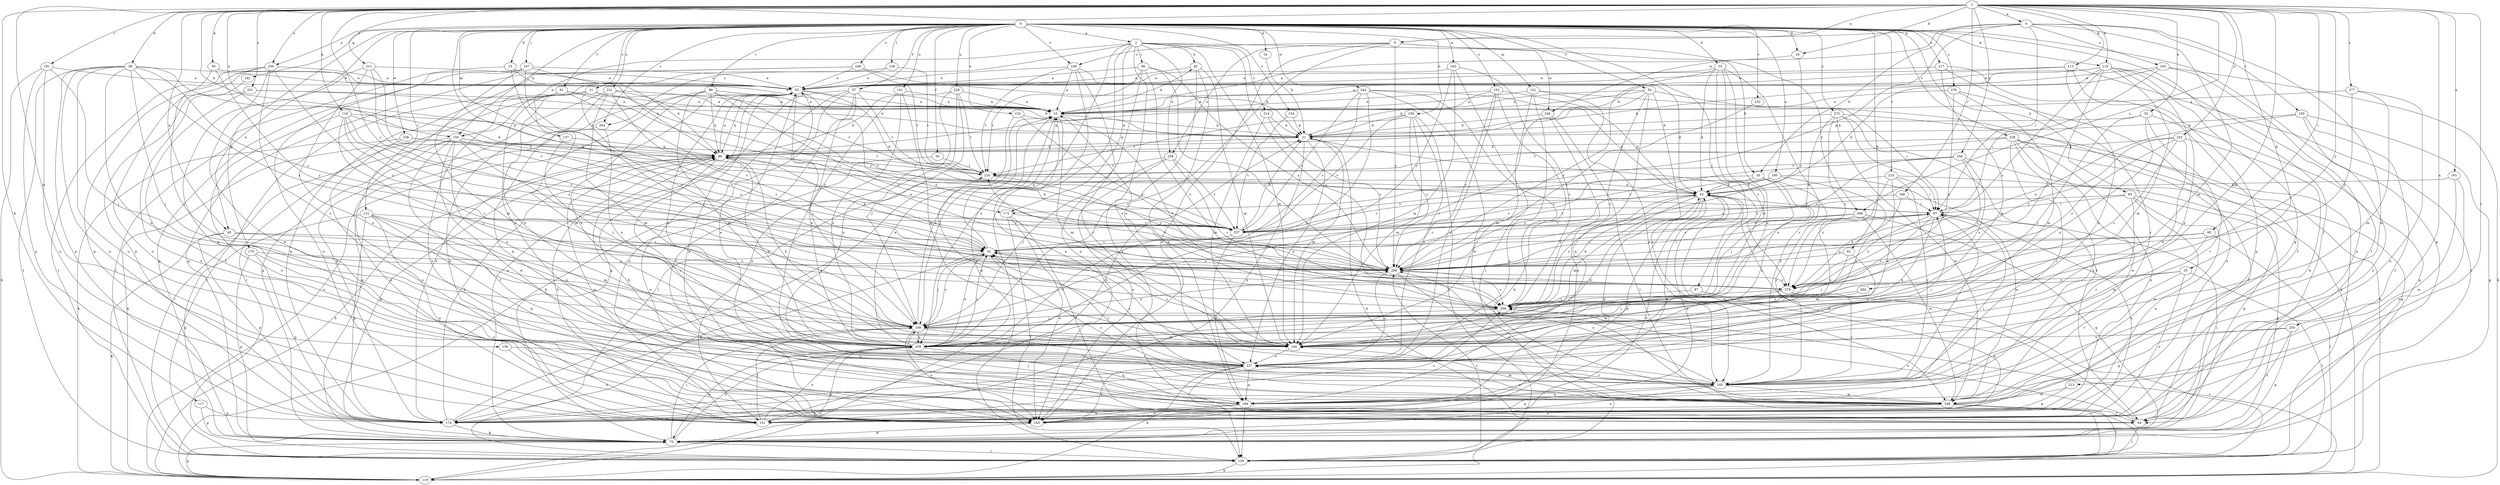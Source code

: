 strict digraph  {
0;
1;
2;
4;
9;
10;
15;
16;
18;
20;
21;
31;
32;
33;
35;
38;
39;
42;
43;
45;
52;
53;
54;
56;
57;
61;
64;
75;
82;
83;
86;
87;
89;
95;
96;
97;
107;
108;
110;
113;
116;
117;
119;
121;
126;
129;
131;
137;
139;
140;
141;
150;
151;
152;
153;
159;
160;
161;
162;
163;
170;
172;
174;
182;
184;
186;
191;
193;
195;
204;
206;
210;
211;
213;
214;
216;
217;
221;
226;
227;
228;
232;
234;
236;
237;
238;
244;
245;
246;
248;
249;
250;
251;
252;
254;
256;
258;
259;
264;
268;
269;
272;
276;
277;
279;
0 -> 2  [label=a];
0 -> 15  [label=b];
0 -> 16  [label=b];
0 -> 18  [label=b];
0 -> 31  [label=c];
0 -> 33  [label=d];
0 -> 45  [label=e];
0 -> 54  [label=f];
0 -> 56  [label=f];
0 -> 57  [label=f];
0 -> 61  [label=f];
0 -> 64  [label=f];
0 -> 75  [label=g];
0 -> 82  [label=h];
0 -> 83  [label=h];
0 -> 87  [label=i];
0 -> 89  [label=i];
0 -> 107  [label=j];
0 -> 110  [label=k];
0 -> 121  [label=l];
0 -> 126  [label=l];
0 -> 131  [label=m];
0 -> 137  [label=m];
0 -> 141  [label=n];
0 -> 150  [label=n];
0 -> 152  [label=o];
0 -> 153  [label=o];
0 -> 159  [label=o];
0 -> 160  [label=o];
0 -> 170  [label=p];
0 -> 172  [label=p];
0 -> 182  [label=q];
0 -> 204  [label=s];
0 -> 210  [label=t];
0 -> 217  [label=u];
0 -> 221  [label=u];
0 -> 226  [label=u];
0 -> 228  [label=v];
0 -> 232  [label=v];
0 -> 234  [label=v];
0 -> 236  [label=v];
0 -> 238  [label=w];
0 -> 244  [label=w];
0 -> 245  [label=w];
0 -> 249  [label=x];
0 -> 250  [label=x];
0 -> 272  [label=z];
0 -> 276  [label=z];
1 -> 4  [label=a];
1 -> 9  [label=a];
1 -> 18  [label=b];
1 -> 32  [label=c];
1 -> 35  [label=d];
1 -> 38  [label=d];
1 -> 39  [label=d];
1 -> 45  [label=e];
1 -> 52  [label=e];
1 -> 86  [label=h];
1 -> 95  [label=i];
1 -> 110  [label=k];
1 -> 113  [label=k];
1 -> 116  [label=k];
1 -> 117  [label=k];
1 -> 139  [label=m];
1 -> 140  [label=m];
1 -> 150  [label=n];
1 -> 161  [label=o];
1 -> 186  [label=r];
1 -> 191  [label=r];
1 -> 211  [label=t];
1 -> 213  [label=t];
1 -> 250  [label=x];
1 -> 251  [label=x];
1 -> 252  [label=x];
1 -> 254  [label=x];
1 -> 256  [label=x];
1 -> 264  [label=y];
1 -> 268  [label=y];
1 -> 277  [label=z];
2 -> 42  [label=d];
2 -> 96  [label=i];
2 -> 119  [label=k];
2 -> 129  [label=l];
2 -> 140  [label=m];
2 -> 150  [label=n];
2 -> 172  [label=p];
2 -> 204  [label=s];
2 -> 206  [label=s];
2 -> 214  [label=t];
2 -> 227  [label=u];
2 -> 246  [label=w];
2 -> 258  [label=x];
4 -> 9  [label=a];
4 -> 20  [label=b];
4 -> 97  [label=i];
4 -> 140  [label=m];
4 -> 162  [label=o];
4 -> 172  [label=p];
4 -> 193  [label=r];
4 -> 246  [label=w];
4 -> 248  [label=w];
9 -> 20  [label=b];
9 -> 163  [label=o];
9 -> 236  [label=v];
9 -> 258  [label=x];
9 -> 259  [label=x];
9 -> 268  [label=y];
9 -> 269  [label=y];
10 -> 21  [label=b];
10 -> 42  [label=d];
10 -> 108  [label=j];
10 -> 140  [label=m];
10 -> 206  [label=s];
15 -> 53  [label=e];
15 -> 86  [label=h];
15 -> 129  [label=l];
15 -> 279  [label=z];
16 -> 21  [label=b];
18 -> 10  [label=a];
18 -> 269  [label=y];
20 -> 43  [label=d];
20 -> 108  [label=j];
20 -> 195  [label=r];
20 -> 227  [label=u];
20 -> 237  [label=v];
21 -> 86  [label=h];
21 -> 140  [label=m];
21 -> 151  [label=n];
21 -> 227  [label=u];
21 -> 279  [label=z];
31 -> 10  [label=a];
31 -> 129  [label=l];
31 -> 237  [label=v];
31 -> 259  [label=x];
31 -> 279  [label=z];
32 -> 10  [label=a];
32 -> 86  [label=h];
32 -> 108  [label=j];
32 -> 174  [label=p];
32 -> 259  [label=x];
32 -> 269  [label=y];
33 -> 43  [label=d];
33 -> 53  [label=e];
33 -> 140  [label=m];
33 -> 195  [label=r];
33 -> 206  [label=s];
33 -> 227  [label=u];
33 -> 269  [label=y];
35 -> 108  [label=j];
35 -> 129  [label=l];
35 -> 163  [label=o];
35 -> 195  [label=r];
35 -> 279  [label=z];
38 -> 32  [label=c];
38 -> 43  [label=d];
38 -> 53  [label=e];
38 -> 108  [label=j];
38 -> 129  [label=l];
38 -> 151  [label=n];
38 -> 163  [label=o];
38 -> 174  [label=p];
38 -> 227  [label=u];
38 -> 269  [label=y];
39 -> 10  [label=a];
39 -> 53  [label=e];
39 -> 108  [label=j];
39 -> 269  [label=y];
42 -> 53  [label=e];
42 -> 64  [label=f];
42 -> 140  [label=m];
42 -> 184  [label=q];
43 -> 97  [label=i];
43 -> 140  [label=m];
43 -> 174  [label=p];
43 -> 184  [label=q];
43 -> 206  [label=s];
43 -> 237  [label=v];
43 -> 248  [label=w];
45 -> 32  [label=c];
45 -> 119  [label=k];
45 -> 174  [label=p];
45 -> 279  [label=z];
52 -> 21  [label=b];
52 -> 75  [label=g];
52 -> 108  [label=j];
52 -> 195  [label=r];
52 -> 259  [label=x];
53 -> 10  [label=a];
53 -> 43  [label=d];
53 -> 86  [label=h];
53 -> 108  [label=j];
53 -> 269  [label=y];
54 -> 10  [label=a];
54 -> 86  [label=h];
54 -> 108  [label=j];
54 -> 119  [label=k];
54 -> 184  [label=q];
54 -> 195  [label=r];
54 -> 206  [label=s];
56 -> 163  [label=o];
56 -> 216  [label=t];
57 -> 10  [label=a];
57 -> 64  [label=f];
57 -> 75  [label=g];
57 -> 119  [label=k];
57 -> 151  [label=n];
57 -> 216  [label=t];
57 -> 259  [label=x];
61 -> 10  [label=a];
61 -> 75  [label=g];
61 -> 129  [label=l];
61 -> 140  [label=m];
61 -> 163  [label=o];
61 -> 237  [label=v];
61 -> 269  [label=y];
64 -> 43  [label=d];
64 -> 129  [label=l];
64 -> 206  [label=s];
75 -> 43  [label=d];
75 -> 53  [label=e];
75 -> 97  [label=i];
75 -> 108  [label=j];
75 -> 129  [label=l];
75 -> 259  [label=x];
82 -> 108  [label=j];
82 -> 140  [label=m];
82 -> 269  [label=y];
83 -> 75  [label=g];
83 -> 97  [label=i];
83 -> 151  [label=n];
83 -> 195  [label=r];
83 -> 237  [label=v];
83 -> 248  [label=w];
86 -> 53  [label=e];
86 -> 75  [label=g];
86 -> 163  [label=o];
86 -> 195  [label=r];
86 -> 216  [label=t];
87 -> 151  [label=n];
87 -> 206  [label=s];
89 -> 10  [label=a];
89 -> 21  [label=b];
89 -> 86  [label=h];
89 -> 140  [label=m];
89 -> 151  [label=n];
89 -> 216  [label=t];
89 -> 259  [label=x];
89 -> 269  [label=y];
95 -> 32  [label=c];
95 -> 129  [label=l];
95 -> 140  [label=m];
95 -> 269  [label=y];
96 -> 53  [label=e];
96 -> 163  [label=o];
96 -> 206  [label=s];
96 -> 216  [label=t];
96 -> 269  [label=y];
96 -> 279  [label=z];
97 -> 32  [label=c];
97 -> 163  [label=o];
97 -> 195  [label=r];
97 -> 206  [label=s];
97 -> 237  [label=v];
97 -> 259  [label=x];
97 -> 279  [label=z];
107 -> 53  [label=e];
107 -> 75  [label=g];
107 -> 86  [label=h];
107 -> 108  [label=j];
107 -> 140  [label=m];
107 -> 151  [label=n];
108 -> 10  [label=a];
108 -> 32  [label=c];
108 -> 140  [label=m];
108 -> 163  [label=o];
108 -> 195  [label=r];
108 -> 259  [label=x];
108 -> 269  [label=y];
110 -> 43  [label=d];
110 -> 53  [label=e];
110 -> 64  [label=f];
110 -> 86  [label=h];
110 -> 140  [label=m];
110 -> 184  [label=q];
110 -> 227  [label=u];
110 -> 269  [label=y];
110 -> 279  [label=z];
113 -> 21  [label=b];
113 -> 53  [label=e];
113 -> 129  [label=l];
113 -> 174  [label=p];
113 -> 227  [label=u];
116 -> 21  [label=b];
116 -> 32  [label=c];
116 -> 97  [label=i];
116 -> 108  [label=j];
116 -> 163  [label=o];
116 -> 206  [label=s];
116 -> 269  [label=y];
117 -> 75  [label=g];
117 -> 174  [label=p];
119 -> 21  [label=b];
119 -> 53  [label=e];
119 -> 75  [label=g];
119 -> 86  [label=h];
119 -> 206  [label=s];
119 -> 259  [label=x];
121 -> 75  [label=g];
121 -> 140  [label=m];
121 -> 151  [label=n];
121 -> 174  [label=p];
121 -> 184  [label=q];
121 -> 237  [label=v];
121 -> 259  [label=x];
126 -> 53  [label=e];
126 -> 216  [label=t];
126 -> 227  [label=u];
129 -> 119  [label=k];
129 -> 269  [label=y];
131 -> 10  [label=a];
131 -> 97  [label=i];
131 -> 140  [label=m];
131 -> 174  [label=p];
131 -> 195  [label=r];
137 -> 86  [label=h];
137 -> 108  [label=j];
139 -> 163  [label=o];
139 -> 227  [label=u];
140 -> 32  [label=c];
140 -> 86  [label=h];
140 -> 216  [label=t];
140 -> 227  [label=u];
141 -> 10  [label=a];
141 -> 140  [label=m];
141 -> 195  [label=r];
141 -> 259  [label=x];
150 -> 32  [label=c];
150 -> 64  [label=f];
150 -> 86  [label=h];
150 -> 108  [label=j];
150 -> 119  [label=k];
150 -> 129  [label=l];
150 -> 151  [label=n];
150 -> 216  [label=t];
150 -> 248  [label=w];
150 -> 259  [label=x];
151 -> 21  [label=b];
151 -> 86  [label=h];
151 -> 108  [label=j];
151 -> 206  [label=s];
151 -> 259  [label=x];
152 -> 21  [label=b];
152 -> 129  [label=l];
152 -> 269  [label=y];
153 -> 10  [label=a];
153 -> 21  [label=b];
153 -> 43  [label=d];
153 -> 119  [label=k];
153 -> 227  [label=u];
153 -> 269  [label=y];
159 -> 21  [label=b];
159 -> 129  [label=l];
159 -> 140  [label=m];
159 -> 216  [label=t];
159 -> 227  [label=u];
159 -> 237  [label=v];
159 -> 269  [label=y];
160 -> 32  [label=c];
160 -> 43  [label=d];
160 -> 248  [label=w];
160 -> 259  [label=x];
160 -> 269  [label=y];
161 -> 43  [label=d];
161 -> 163  [label=o];
161 -> 248  [label=w];
162 -> 10  [label=a];
162 -> 53  [label=e];
162 -> 97  [label=i];
162 -> 119  [label=k];
162 -> 151  [label=n];
163 -> 75  [label=g];
170 -> 75  [label=g];
170 -> 163  [label=o];
170 -> 174  [label=p];
170 -> 269  [label=y];
172 -> 64  [label=f];
172 -> 129  [label=l];
172 -> 163  [label=o];
172 -> 237  [label=v];
174 -> 10  [label=a];
174 -> 43  [label=d];
174 -> 53  [label=e];
174 -> 75  [label=g];
174 -> 86  [label=h];
174 -> 108  [label=j];
182 -> 174  [label=p];
184 -> 43  [label=d];
184 -> 97  [label=i];
184 -> 108  [label=j];
184 -> 129  [label=l];
184 -> 151  [label=n];
184 -> 163  [label=o];
186 -> 97  [label=i];
186 -> 237  [label=v];
186 -> 279  [label=z];
191 -> 53  [label=e];
191 -> 108  [label=j];
191 -> 119  [label=k];
191 -> 151  [label=n];
191 -> 174  [label=p];
193 -> 21  [label=b];
193 -> 64  [label=f];
193 -> 75  [label=g];
193 -> 163  [label=o];
193 -> 269  [label=y];
195 -> 10  [label=a];
195 -> 32  [label=z];
195 -> 163  [label=o];
195 -> 174  [label=p];
195 -> 184  [label=q];
195 -> 248  [label=w];
195 -> 269  [label=y];
204 -> 75  [label=g];
204 -> 259  [label=x];
206 -> 10  [label=a];
206 -> 32  [label=c];
206 -> 43  [label=d];
206 -> 108  [label=j];
210 -> 43  [label=d];
210 -> 75  [label=g];
210 -> 97  [label=i];
210 -> 195  [label=r];
210 -> 259  [label=x];
210 -> 279  [label=z];
211 -> 32  [label=c];
211 -> 53  [label=e];
211 -> 184  [label=q];
211 -> 227  [label=u];
211 -> 237  [label=v];
213 -> 174  [label=p];
213 -> 248  [label=w];
214 -> 21  [label=b];
214 -> 140  [label=m];
214 -> 269  [label=y];
216 -> 43  [label=d];
216 -> 269  [label=y];
217 -> 53  [label=e];
217 -> 64  [label=f];
217 -> 140  [label=m];
217 -> 195  [label=r];
221 -> 10  [label=a];
221 -> 32  [label=c];
221 -> 140  [label=m];
221 -> 174  [label=p];
221 -> 184  [label=q];
221 -> 237  [label=v];
226 -> 10  [label=a];
226 -> 86  [label=h];
226 -> 108  [label=j];
226 -> 151  [label=n];
226 -> 216  [label=t];
226 -> 227  [label=u];
227 -> 32  [label=c];
227 -> 43  [label=d];
227 -> 53  [label=e];
227 -> 97  [label=i];
227 -> 119  [label=k];
227 -> 129  [label=l];
227 -> 163  [label=o];
227 -> 174  [label=p];
227 -> 184  [label=q];
227 -> 195  [label=r];
228 -> 64  [label=f];
228 -> 86  [label=h];
228 -> 129  [label=l];
228 -> 151  [label=n];
228 -> 184  [label=q];
228 -> 195  [label=r];
228 -> 216  [label=t];
228 -> 248  [label=w];
232 -> 269  [label=y];
234 -> 21  [label=b];
234 -> 237  [label=v];
236 -> 10  [label=a];
236 -> 43  [label=d];
236 -> 53  [label=e];
236 -> 195  [label=r];
236 -> 216  [label=t];
236 -> 259  [label=x];
237 -> 21  [label=b];
237 -> 32  [label=c];
237 -> 86  [label=h];
237 -> 184  [label=q];
237 -> 259  [label=x];
238 -> 86  [label=h];
238 -> 119  [label=k];
238 -> 163  [label=o];
238 -> 237  [label=v];
244 -> 10  [label=a];
244 -> 32  [label=c];
244 -> 43  [label=d];
244 -> 206  [label=s];
244 -> 237  [label=v];
244 -> 248  [label=w];
244 -> 259  [label=x];
245 -> 32  [label=c];
245 -> 53  [label=e];
245 -> 129  [label=l];
245 -> 140  [label=m];
245 -> 206  [label=s];
246 -> 21  [label=b];
246 -> 129  [label=l];
246 -> 163  [label=o];
248 -> 32  [label=c];
248 -> 53  [label=e];
248 -> 64  [label=f];
248 -> 86  [label=h];
248 -> 129  [label=l];
248 -> 140  [label=m];
248 -> 163  [label=o];
248 -> 174  [label=p];
248 -> 227  [label=u];
249 -> 21  [label=b];
249 -> 53  [label=e];
249 -> 75  [label=g];
249 -> 174  [label=p];
249 -> 216  [label=t];
250 -> 53  [label=e];
250 -> 129  [label=l];
250 -> 163  [label=o];
250 -> 174  [label=p];
250 -> 248  [label=w];
250 -> 259  [label=x];
250 -> 269  [label=y];
251 -> 10  [label=a];
251 -> 21  [label=b];
251 -> 64  [label=f];
251 -> 163  [label=o];
252 -> 86  [label=h];
252 -> 206  [label=s];
252 -> 248  [label=w];
252 -> 259  [label=x];
252 -> 269  [label=y];
252 -> 279  [label=z];
254 -> 64  [label=f];
254 -> 75  [label=g];
254 -> 184  [label=q];
254 -> 259  [label=x];
256 -> 32  [label=c];
256 -> 75  [label=g];
256 -> 206  [label=s];
256 -> 216  [label=t];
256 -> 237  [label=v];
256 -> 279  [label=z];
258 -> 108  [label=j];
258 -> 163  [label=o];
258 -> 206  [label=s];
258 -> 216  [label=t];
258 -> 237  [label=v];
259 -> 10  [label=a];
259 -> 32  [label=c];
259 -> 53  [label=e];
259 -> 75  [label=g];
259 -> 86  [label=h];
259 -> 184  [label=q];
264 -> 108  [label=j];
264 -> 206  [label=s];
268 -> 32  [label=c];
268 -> 75  [label=g];
268 -> 237  [label=v];
268 -> 248  [label=w];
268 -> 259  [label=x];
268 -> 269  [label=y];
269 -> 97  [label=i];
269 -> 206  [label=s];
269 -> 227  [label=u];
269 -> 248  [label=w];
269 -> 279  [label=z];
272 -> 21  [label=b];
272 -> 64  [label=f];
272 -> 97  [label=i];
272 -> 119  [label=k];
272 -> 248  [label=w];
272 -> 259  [label=x];
272 -> 279  [label=z];
276 -> 10  [label=a];
276 -> 140  [label=m];
276 -> 151  [label=n];
276 -> 279  [label=z];
277 -> 10  [label=a];
277 -> 140  [label=m];
277 -> 151  [label=n];
277 -> 269  [label=y];
279 -> 53  [label=e];
279 -> 129  [label=l];
279 -> 140  [label=m];
279 -> 195  [label=r];
279 -> 206  [label=s];
279 -> 216  [label=t];
}
